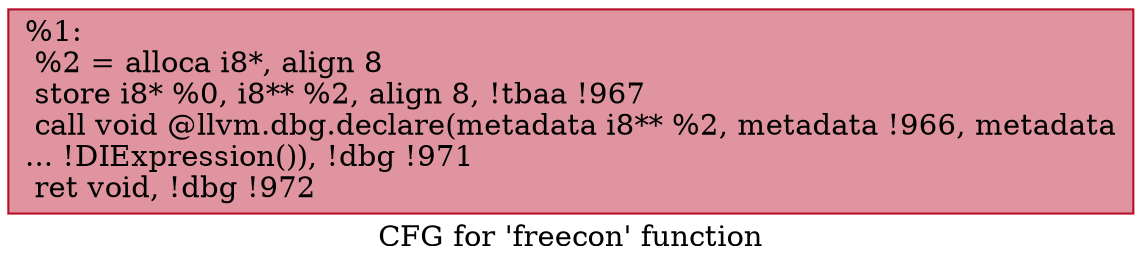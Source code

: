 digraph "CFG for 'freecon' function" {
	label="CFG for 'freecon' function";

	Node0x239f620 [shape=record,color="#b70d28ff", style=filled, fillcolor="#b70d2870",label="{%1:\l  %2 = alloca i8*, align 8\l  store i8* %0, i8** %2, align 8, !tbaa !967\l  call void @llvm.dbg.declare(metadata i8** %2, metadata !966, metadata\l... !DIExpression()), !dbg !971\l  ret void, !dbg !972\l}"];
}
